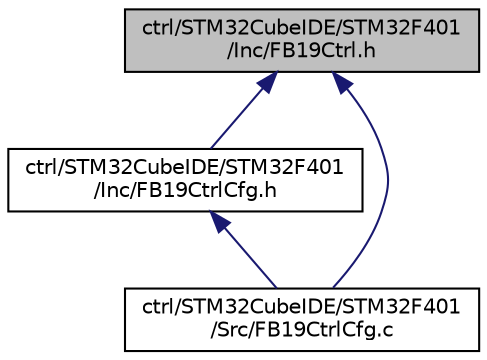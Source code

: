 digraph "ctrl/STM32CubeIDE/STM32F401/Inc/FB19Ctrl.h"
{
 // LATEX_PDF_SIZE
  edge [fontname="Helvetica",fontsize="10",labelfontname="Helvetica",labelfontsize="10"];
  node [fontname="Helvetica",fontsize="10",shape=record];
  Node1 [label="ctrl/STM32CubeIDE/STM32F401\l/Inc/FB19Ctrl.h",height=0.2,width=0.4,color="black", fillcolor="grey75", style="filled", fontcolor="black",tooltip="This file publishes the interface of the FieldBus19 Controller library."];
  Node1 -> Node2 [dir="back",color="midnightblue",fontsize="10",style="solid",fontname="Helvetica"];
  Node2 [label="ctrl/STM32CubeIDE/STM32F401\l/Inc/FB19CtrlCfg.h",height=0.2,width=0.4,color="black", fillcolor="white", style="filled",URL="$_f_b19_ctrl_cfg_8h.html",tooltip="This file publishes the interface of the FieldBus19 Controller configuration file."];
  Node2 -> Node3 [dir="back",color="midnightblue",fontsize="10",style="solid",fontname="Helvetica"];
  Node3 [label="ctrl/STM32CubeIDE/STM32F401\l/Src/FB19CtrlCfg.c",height=0.2,width=0.4,color="black", fillcolor="white", style="filled",URL="$_f_b19_ctrl_cfg_8c.html",tooltip="This file implements the interface of the FieldBus19 Controller configuration module."];
  Node1 -> Node3 [dir="back",color="midnightblue",fontsize="10",style="solid",fontname="Helvetica"];
}
